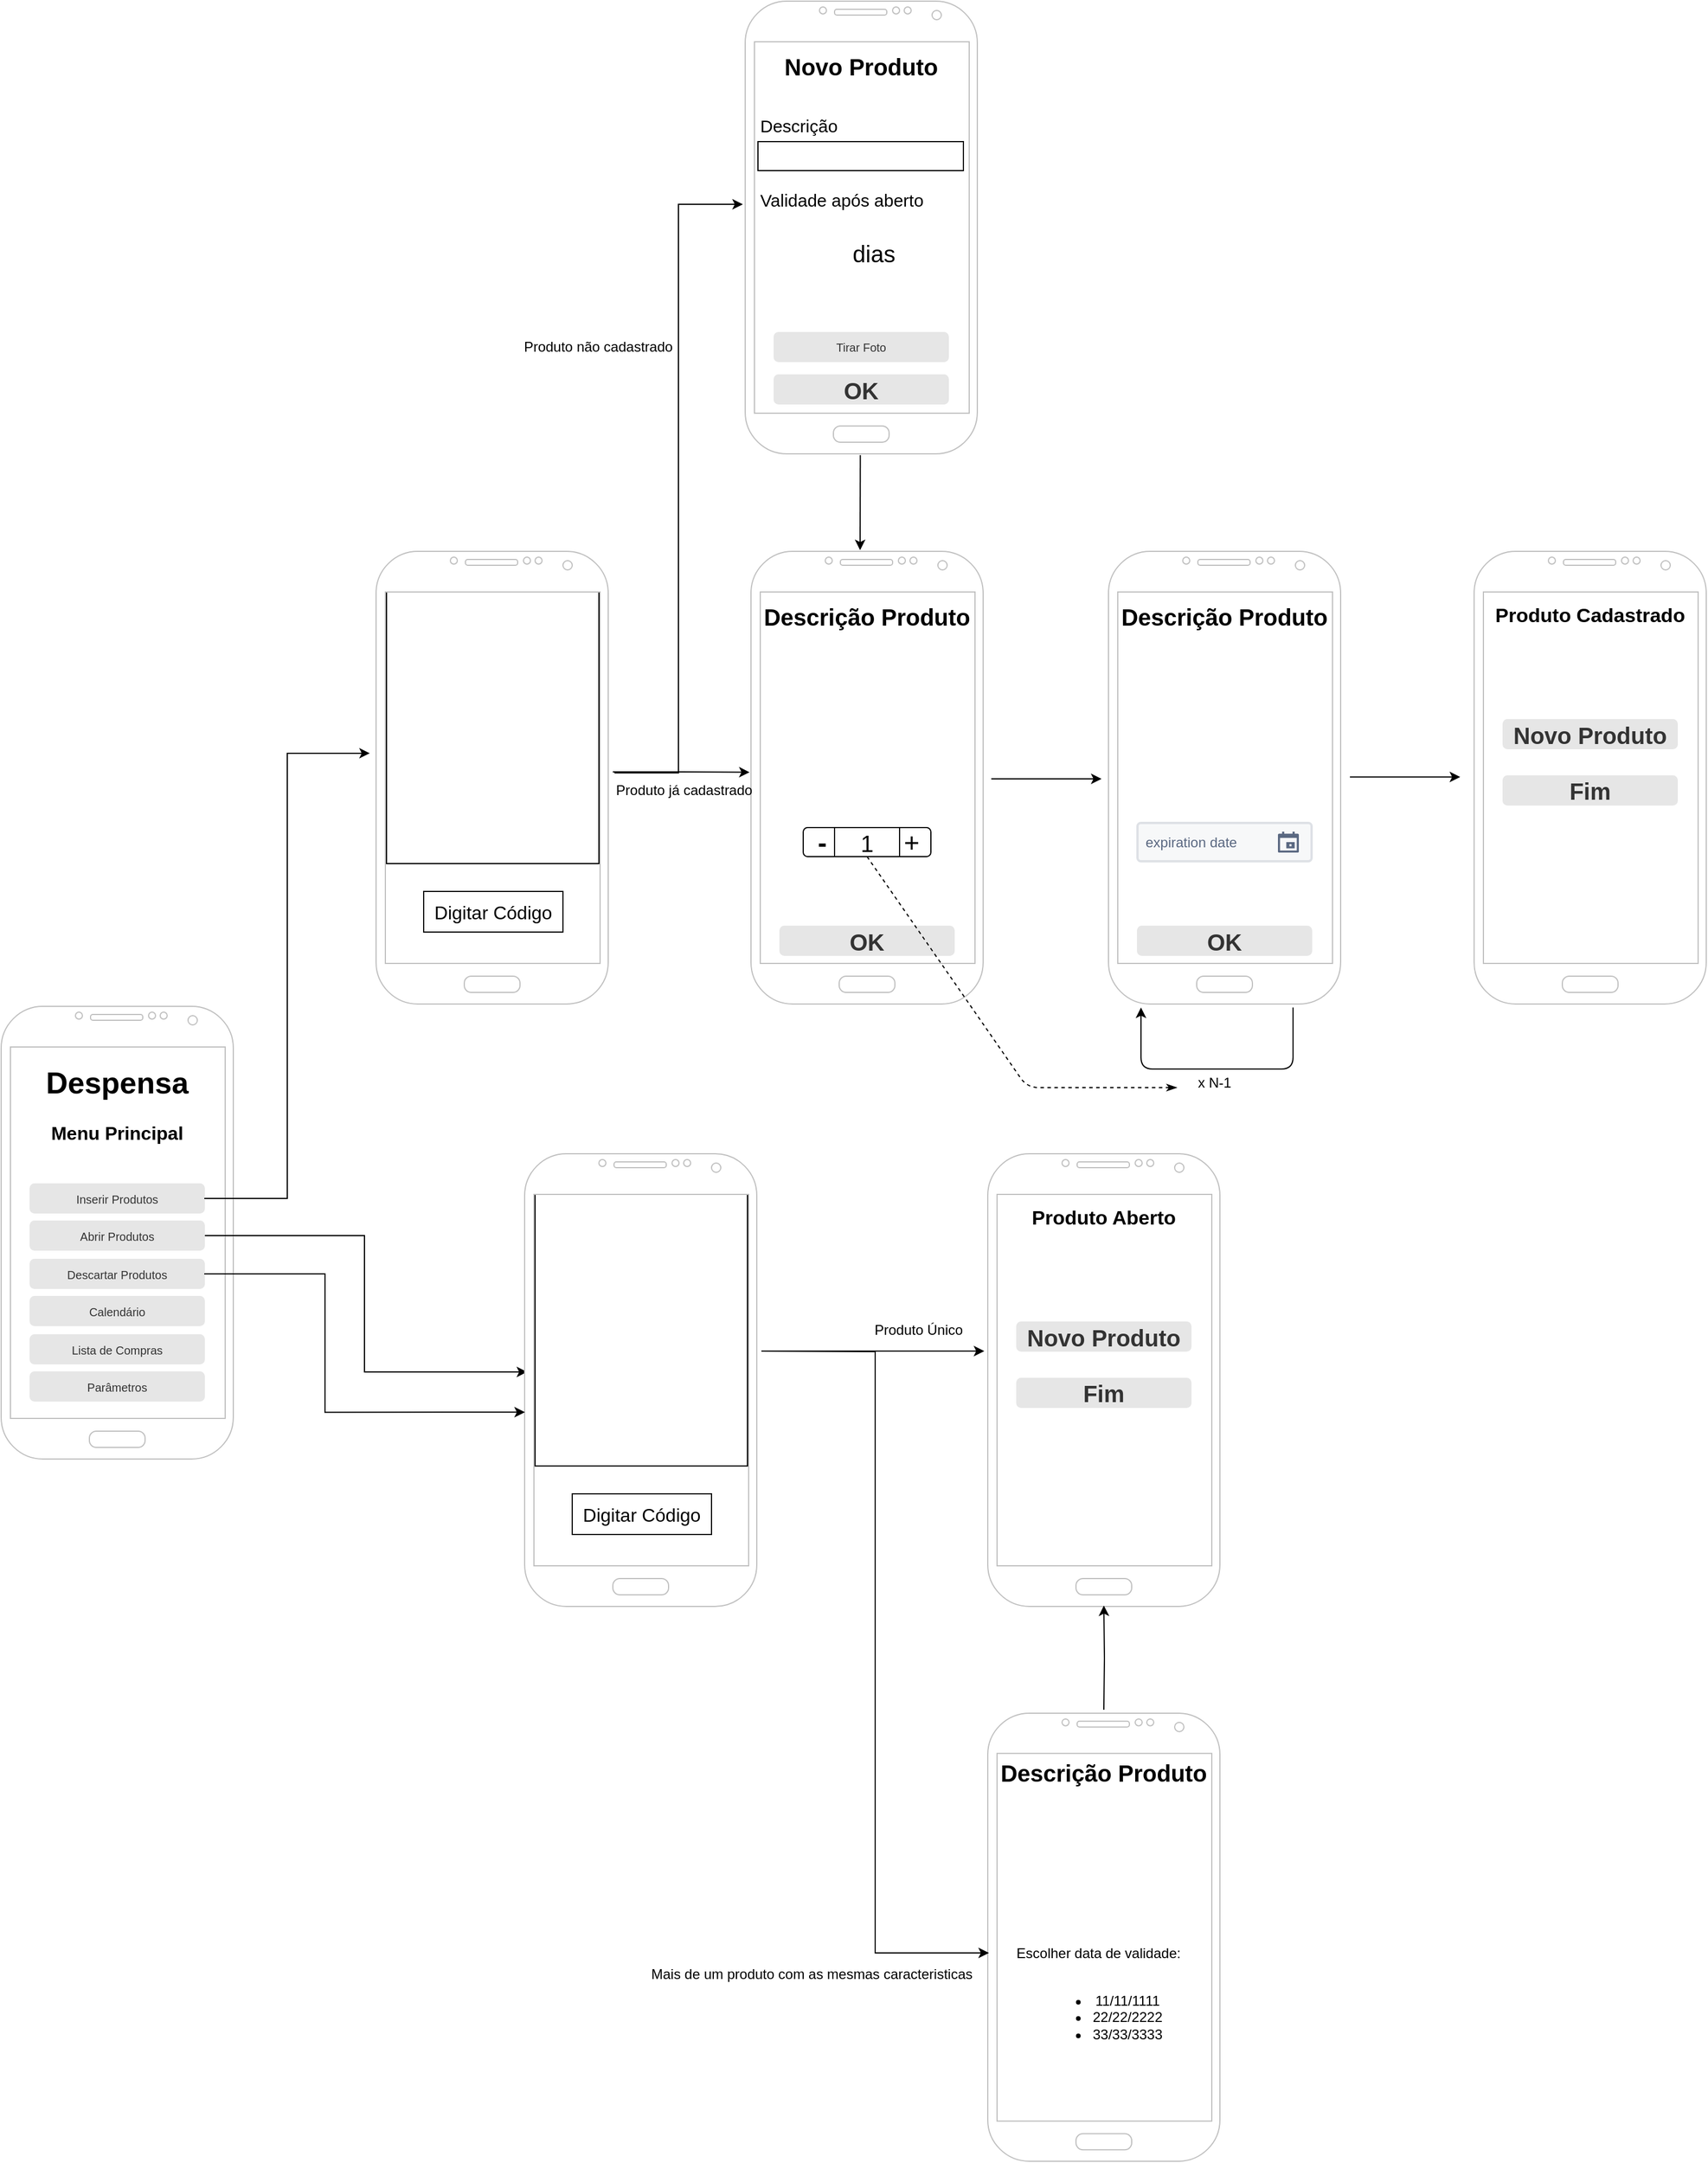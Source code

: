 <mxfile version="13.1.3" type="device"><diagram id="cAjs6_FkIgX-C1AngcUR" name="Page-1"><mxGraphModel dx="1483" dy="1983" grid="0" gridSize="10" guides="1" tooltips="1" connect="1" arrows="1" fold="1" page="0" pageScale="1" pageWidth="827" pageHeight="1169" math="0" shadow="0"><root><mxCell id="0"/><mxCell id="1" parent="0"/><mxCell id="45LWgrY86353dsiU1AuC-24" value="" style="whiteSpace=wrap;html=1;fontSize=16;" parent="1" vertex="1"><mxGeometry x="368" y="-323" width="183" height="234" as="geometry"/></mxCell><mxCell id="45LWgrY86353dsiU1AuC-1" value="" style="verticalLabelPosition=bottom;verticalAlign=top;html=1;shadow=0;dashed=0;strokeWidth=1;shape=mxgraph.android.phone2;strokeColor=#c0c0c0;" parent="1" vertex="1"><mxGeometry x="36" y="34" width="200" height="390" as="geometry"/></mxCell><mxCell id="45LWgrY86353dsiU1AuC-2" value="Despensa" style="text;html=1;strokeColor=none;fillColor=none;align=center;verticalAlign=middle;whiteSpace=wrap;rounded=0;fontStyle=1;fontSize=26;" parent="1" vertex="1"><mxGeometry x="116" y="90" width="40" height="20" as="geometry"/></mxCell><mxCell id="45LWgrY86353dsiU1AuC-5" value="Menu Principal" style="text;html=1;strokeColor=none;fillColor=none;align=center;verticalAlign=middle;whiteSpace=wrap;rounded=0;fontSize=16;fontStyle=1" parent="1" vertex="1"><mxGeometry x="44" y="133" width="184" height="20" as="geometry"/></mxCell><mxCell id="45LWgrY86353dsiU1AuC-6" value="Inserir Produtos" style="rounded=1;html=1;shadow=0;dashed=0;whiteSpace=wrap;fontSize=10;fillColor=#E6E6E6;align=center;strokeColor=#E6E6E6;fontColor=#333333;" parent="1" vertex="1"><mxGeometry x="61" y="187" width="150" height="25" as="geometry"/></mxCell><mxCell id="dS580yQ-QcwcMrz7zGnT-6" style="edgeStyle=orthogonalEdgeStyle;rounded=0;orthogonalLoop=1;jettySize=auto;html=1;exitX=1;exitY=0.5;exitDx=0;exitDy=0;entryX=0.011;entryY=0.482;entryDx=0;entryDy=0;entryPerimeter=0;" edge="1" parent="1" source="45LWgrY86353dsiU1AuC-7" target="dS580yQ-QcwcMrz7zGnT-3"><mxGeometry relative="1" as="geometry"/></mxCell><mxCell id="45LWgrY86353dsiU1AuC-7" value="Abrir Produtos" style="rounded=1;html=1;shadow=0;dashed=0;whiteSpace=wrap;fontSize=10;fillColor=#E6E6E6;align=center;strokeColor=#E6E6E6;fontColor=#333333;" parent="1" vertex="1"><mxGeometry x="61" y="219" width="150" height="25" as="geometry"/></mxCell><mxCell id="45LWgrY86353dsiU1AuC-8" value="Descartar Produtos" style="rounded=1;html=1;shadow=0;dashed=0;whiteSpace=wrap;fontSize=10;fillColor=#E6E6E6;align=center;strokeColor=#E6E6E6;fontColor=#333333;" parent="1" vertex="1"><mxGeometry x="61" y="252" width="150" height="25" as="geometry"/></mxCell><mxCell id="45LWgrY86353dsiU1AuC-9" value="Calendário" style="rounded=1;html=1;shadow=0;dashed=0;whiteSpace=wrap;fontSize=10;fillColor=#E6E6E6;align=center;strokeColor=#E6E6E6;fontColor=#333333;" parent="1" vertex="1"><mxGeometry x="61" y="284" width="150" height="25" as="geometry"/></mxCell><mxCell id="45LWgrY86353dsiU1AuC-10" value="Lista de Compras" style="rounded=1;html=1;shadow=0;dashed=0;whiteSpace=wrap;fontSize=10;fillColor=#E6E6E6;align=center;strokeColor=#E6E6E6;fontColor=#333333;" parent="1" vertex="1"><mxGeometry x="61" y="317" width="150" height="25" as="geometry"/></mxCell><mxCell id="45LWgrY86353dsiU1AuC-11" value="Parâmetros" style="rounded=1;html=1;shadow=0;dashed=0;whiteSpace=wrap;fontSize=10;fillColor=#E6E6E6;align=center;strokeColor=#E6E6E6;fontColor=#333333;" parent="1" vertex="1"><mxGeometry x="61" y="349" width="150" height="25" as="geometry"/></mxCell><mxCell id="45LWgrY86353dsiU1AuC-12" value="" style="verticalLabelPosition=bottom;verticalAlign=top;html=1;shadow=0;dashed=0;strokeWidth=1;shape=mxgraph.android.phone2;strokeColor=#c0c0c0;" parent="1" vertex="1"><mxGeometry x="359" y="-358" width="200" height="390" as="geometry"/></mxCell><mxCell id="45LWgrY86353dsiU1AuC-23" value="" style="shape=image;html=1;verticalAlign=top;verticalLabelPosition=bottom;labelBackgroundColor=#ffffff;imageAspect=0;aspect=fixed;image=https://cdn4.iconfinder.com/data/icons/basic-user-interface-2/512/User_Interface-33-128.png;fontSize=16;" parent="1" vertex="1"><mxGeometry x="718" y="-281" width="128" height="128" as="geometry"/></mxCell><mxCell id="45LWgrY86353dsiU1AuC-25" value="Digitar Código" style="rounded=0;whiteSpace=wrap;html=1;fontSize=16;" parent="1" vertex="1"><mxGeometry x="400" y="-65" width="120" height="35" as="geometry"/></mxCell><mxCell id="45LWgrY86353dsiU1AuC-26" value="" style="endArrow=classic;html=1;fontSize=16;exitX=1;exitY=0.5;exitDx=0;exitDy=0;edgeStyle=elbowEdgeStyle;rounded=0;entryX=-0.027;entryY=0.446;entryDx=0;entryDy=0;entryPerimeter=0;" parent="1" source="45LWgrY86353dsiU1AuC-6" target="45LWgrY86353dsiU1AuC-12" edge="1"><mxGeometry width="50" height="50" relative="1" as="geometry"><mxPoint x="384" y="-52" as="sourcePoint"/><mxPoint x="301" y="-102" as="targetPoint"/></mxGeometry></mxCell><mxCell id="45LWgrY86353dsiU1AuC-28" value="" style="verticalLabelPosition=bottom;verticalAlign=top;html=1;shadow=0;dashed=0;strokeWidth=1;shape=mxgraph.android.phone2;strokeColor=#c0c0c0;" parent="1" vertex="1"><mxGeometry x="677" y="-832" width="200" height="390" as="geometry"/></mxCell><mxCell id="45LWgrY86353dsiU1AuC-31" value="Novo Produto" style="text;html=1;strokeColor=none;fillColor=none;align=center;verticalAlign=middle;whiteSpace=wrap;rounded=0;fontSize=20;fontStyle=1" parent="1" vertex="1"><mxGeometry x="685" y="-786" width="184" height="20" as="geometry"/></mxCell><mxCell id="45LWgrY86353dsiU1AuC-32" value="Descrição" style="text;html=1;strokeColor=none;fillColor=none;align=left;verticalAlign=middle;whiteSpace=wrap;rounded=0;fontSize=15;" parent="1" vertex="1"><mxGeometry x="688" y="-735" width="180" height="20" as="geometry"/></mxCell><mxCell id="45LWgrY86353dsiU1AuC-33" value="" style="rounded=0;whiteSpace=wrap;html=1;fontSize=15;" parent="1" vertex="1"><mxGeometry x="688" y="-711" width="177" height="25" as="geometry"/></mxCell><mxCell id="45LWgrY86353dsiU1AuC-34" value="Tirar Foto" style="rounded=1;html=1;shadow=0;dashed=0;whiteSpace=wrap;fontSize=10;fillColor=#E6E6E6;align=center;strokeColor=#E6E6E6;fontColor=#333333;" parent="1" vertex="1"><mxGeometry x="702" y="-546.5" width="150" height="25" as="geometry"/></mxCell><mxCell id="45LWgrY86353dsiU1AuC-35" value="" style="verticalLabelPosition=bottom;verticalAlign=top;html=1;shadow=0;dashed=0;strokeWidth=1;shape=mxgraph.android.phone2;strokeColor=#c0c0c0;" parent="1" vertex="1"><mxGeometry x="682" y="-358" width="200" height="390" as="geometry"/></mxCell><mxCell id="45LWgrY86353dsiU1AuC-36" value="Descrição Produto" style="text;html=1;strokeColor=none;fillColor=none;align=center;verticalAlign=middle;whiteSpace=wrap;rounded=0;fontSize=20;fontStyle=1" parent="1" vertex="1"><mxGeometry x="690" y="-312" width="184" height="20" as="geometry"/></mxCell><mxCell id="45LWgrY86353dsiU1AuC-39" value="OK" style="rounded=1;html=1;shadow=0;dashed=0;whiteSpace=wrap;fontSize=20;fillColor=#E6E6E6;align=center;strokeColor=#E6E6E6;fontColor=#333333;fontStyle=1" parent="1" vertex="1"><mxGeometry x="707" y="-35" width="150" height="25" as="geometry"/></mxCell><mxCell id="45LWgrY86353dsiU1AuC-45" value="" style="shape=image;html=1;verticalAlign=top;verticalLabelPosition=bottom;labelBackgroundColor=#ffffff;imageAspect=0;aspect=fixed;image=https://cdn4.iconfinder.com/data/icons/basic-user-interface-2/512/User_Interface-33-128.png;fontSize=16;" parent="1" vertex="1"><mxGeometry x="395" y="-281" width="128" height="128" as="geometry"/></mxCell><mxCell id="45LWgrY86353dsiU1AuC-46" value="Validade após aberto" style="text;html=1;strokeColor=none;fillColor=none;align=left;verticalAlign=middle;whiteSpace=wrap;rounded=0;fontSize=15;" parent="1" vertex="1"><mxGeometry x="688" y="-671" width="180" height="20" as="geometry"/></mxCell><mxCell id="45LWgrY86353dsiU1AuC-47" value="" style="shape=image;html=1;verticalAlign=top;verticalLabelPosition=bottom;labelBackgroundColor=#ffffff;imageAspect=0;aspect=fixed;image=https://cdn0.iconfinder.com/data/icons/fatcow/32/numeric_stepper.png;rounded=1;fontSize=15;align=left;" parent="1" vertex="1"><mxGeometry x="702" y="-641" width="52" height="52" as="geometry"/></mxCell><mxCell id="45LWgrY86353dsiU1AuC-48" value="dias" style="text;html=1;strokeColor=none;fillColor=none;align=center;verticalAlign=middle;whiteSpace=wrap;rounded=0;fontSize=20;" parent="1" vertex="1"><mxGeometry x="768" y="-625" width="40" height="20" as="geometry"/></mxCell><mxCell id="45LWgrY86353dsiU1AuC-54" value="" style="endArrow=classic;html=1;fontSize=16;edgeStyle=elbowEdgeStyle;rounded=0;entryX=-0.006;entryY=0.488;entryDx=0;entryDy=0;entryPerimeter=0;" parent="1" target="45LWgrY86353dsiU1AuC-35" edge="1"><mxGeometry width="50" height="50" relative="1" as="geometry"><mxPoint x="563" y="-168" as="sourcePoint"/><mxPoint x="363.6" y="-174.06" as="targetPoint"/></mxGeometry></mxCell><mxCell id="45LWgrY86353dsiU1AuC-55" value="Produto já cadastrado" style="text;html=1;align=center;verticalAlign=middle;resizable=0;points=[];autosize=1;fontSize=12;" parent="1" vertex="1"><mxGeometry x="560" y="-161" width="128" height="18" as="geometry"/></mxCell><mxCell id="45LWgrY86353dsiU1AuC-56" value="" style="endArrow=classic;html=1;fontSize=16;edgeStyle=elbowEdgeStyle;rounded=0;exitX=0.034;exitY=-0.34;exitDx=0;exitDy=0;exitPerimeter=0;" parent="1" source="45LWgrY86353dsiU1AuC-55" edge="1"><mxGeometry width="50" height="50" relative="1" as="geometry"><mxPoint x="564" y="-203" as="sourcePoint"/><mxPoint x="675" y="-657" as="targetPoint"/></mxGeometry></mxCell><mxCell id="45LWgrY86353dsiU1AuC-57" value="Produto não cadastrado" style="text;html=1;align=center;verticalAlign=middle;resizable=0;points=[];autosize=1;fontSize=12;" parent="1" vertex="1"><mxGeometry x="481" y="-543" width="138" height="18" as="geometry"/></mxCell><mxCell id="45LWgrY86353dsiU1AuC-58" value="OK" style="rounded=1;html=1;shadow=0;dashed=0;whiteSpace=wrap;fontSize=20;fillColor=#E6E6E6;align=center;strokeColor=#E6E6E6;fontColor=#333333;fontStyle=1" parent="1" vertex="1"><mxGeometry x="702" y="-510" width="150" height="25" as="geometry"/></mxCell><mxCell id="45LWgrY86353dsiU1AuC-59" value="" style="endArrow=classic;html=1;fontSize=12;exitX=0.496;exitY=1.003;exitDx=0;exitDy=0;exitPerimeter=0;" parent="1" source="45LWgrY86353dsiU1AuC-28" edge="1"><mxGeometry width="50" height="50" relative="1" as="geometry"><mxPoint x="622" y="-375" as="sourcePoint"/><mxPoint x="776" y="-359" as="targetPoint"/></mxGeometry></mxCell><mxCell id="45LWgrY86353dsiU1AuC-69" value="" style="shape=image;html=1;verticalAlign=top;verticalLabelPosition=bottom;labelBackgroundColor=#ffffff;imageAspect=0;aspect=fixed;image=https://cdn4.iconfinder.com/data/icons/basic-user-interface-2/512/User_Interface-33-128.png;fontSize=16;" parent="1" vertex="1"><mxGeometry x="1026" y="-281" width="128" height="128" as="geometry"/></mxCell><mxCell id="45LWgrY86353dsiU1AuC-70" value="" style="verticalLabelPosition=bottom;verticalAlign=top;html=1;shadow=0;dashed=0;strokeWidth=1;shape=mxgraph.android.phone2;strokeColor=#c0c0c0;" parent="1" vertex="1"><mxGeometry x="990" y="-358" width="200" height="390" as="geometry"/></mxCell><mxCell id="45LWgrY86353dsiU1AuC-71" value="Descrição Produto" style="text;html=1;strokeColor=none;fillColor=none;align=center;verticalAlign=middle;whiteSpace=wrap;rounded=0;fontSize=20;fontStyle=1" parent="1" vertex="1"><mxGeometry x="998" y="-312" width="184" height="20" as="geometry"/></mxCell><mxCell id="45LWgrY86353dsiU1AuC-72" value="OK" style="rounded=1;html=1;shadow=0;dashed=0;whiteSpace=wrap;fontSize=20;fillColor=#E6E6E6;align=center;strokeColor=#E6E6E6;fontColor=#333333;fontStyle=1" parent="1" vertex="1"><mxGeometry x="1015" y="-35" width="150" height="25" as="geometry"/></mxCell><mxCell id="45LWgrY86353dsiU1AuC-74" value="expiration date" style="rounded=1;arcSize=9;fillColor=#F7F8F9;align=left;spacingLeft=5;strokeColor=#DEE1E6;html=1;strokeWidth=2;fontColor=#596780;fontSize=12" parent="1" vertex="1"><mxGeometry x="1015" y="-124" width="150" height="33" as="geometry"/></mxCell><mxCell id="45LWgrY86353dsiU1AuC-75" value="" style="shape=mxgraph.gmdl.calendar;fillColor=#5A6881;strokeColor=none" parent="45LWgrY86353dsiU1AuC-74" vertex="1"><mxGeometry x="1" y="0.5" width="18" height="18" relative="1" as="geometry"><mxPoint x="-29" y="-9" as="offset"/></mxGeometry></mxCell><mxCell id="45LWgrY86353dsiU1AuC-78" value="" style="group" parent="1" vertex="1" connectable="0"><mxGeometry x="727" y="-120" width="110" height="25" as="geometry"/></mxCell><mxCell id="45LWgrY86353dsiU1AuC-40" value="-" style="rounded=1;whiteSpace=wrap;html=1;fontSize=23;fontStyle=1;align=center;" parent="45LWgrY86353dsiU1AuC-78" vertex="1"><mxGeometry width="33" height="25" as="geometry"/></mxCell><mxCell id="45LWgrY86353dsiU1AuC-49" value="+" style="rounded=1;whiteSpace=wrap;html=1;fontSize=23;" parent="45LWgrY86353dsiU1AuC-78" vertex="1"><mxGeometry x="77" width="33" height="25" as="geometry"/></mxCell><mxCell id="45LWgrY86353dsiU1AuC-50" value="1" style="rounded=0;whiteSpace=wrap;html=1;fontSize=20;align=center;" parent="45LWgrY86353dsiU1AuC-78" vertex="1"><mxGeometry x="27" width="56" height="25" as="geometry"/></mxCell><mxCell id="45LWgrY86353dsiU1AuC-79" value="" style="endArrow=classic;html=1;fontSize=16;edgeStyle=elbowEdgeStyle;rounded=0;" parent="1" edge="1"><mxGeometry width="50" height="50" relative="1" as="geometry"><mxPoint x="889" y="-162" as="sourcePoint"/><mxPoint x="984" y="-162" as="targetPoint"/></mxGeometry></mxCell><mxCell id="45LWgrY86353dsiU1AuC-82" value="" style="endArrow=classic;html=1;fontSize=12;" parent="1" edge="1"><mxGeometry width="50" height="50" relative="1" as="geometry"><mxPoint x="1149" y="35" as="sourcePoint"/><mxPoint x="1018" y="35" as="targetPoint"/><Array as="points"><mxPoint x="1149" y="88"/><mxPoint x="1018" y="88"/></Array></mxGeometry></mxCell><mxCell id="45LWgrY86353dsiU1AuC-84" value="x N-1" style="edgeLabel;html=1;align=center;verticalAlign=middle;resizable=0;points=[];fontSize=12;" parent="45LWgrY86353dsiU1AuC-82" vertex="1" connectable="0"><mxGeometry x="-0.102" y="-12" relative="1" as="geometry"><mxPoint x="-14.94" y="24" as="offset"/></mxGeometry></mxCell><mxCell id="45LWgrY86353dsiU1AuC-85" value="" style="endArrow=classicThin;dashed=1;html=1;fontSize=12;exitX=0.5;exitY=1;exitDx=0;exitDy=0;endFill=1;" parent="1" source="45LWgrY86353dsiU1AuC-50" edge="1"><mxGeometry width="50" height="50" relative="1" as="geometry"><mxPoint x="914" y="37" as="sourcePoint"/><mxPoint x="1049" y="104" as="targetPoint"/><Array as="points"><mxPoint x="920" y="104"/></Array></mxGeometry></mxCell><mxCell id="45LWgrY86353dsiU1AuC-86" value="" style="verticalLabelPosition=bottom;verticalAlign=top;html=1;shadow=0;dashed=0;strokeWidth=1;shape=mxgraph.android.phone2;strokeColor=#c0c0c0;" parent="1" vertex="1"><mxGeometry x="1305" y="-358" width="200" height="390" as="geometry"/></mxCell><mxCell id="45LWgrY86353dsiU1AuC-88" value="Novo Produto" style="rounded=1;html=1;shadow=0;dashed=0;whiteSpace=wrap;fontSize=20;fillColor=#E6E6E6;align=center;strokeColor=#E6E6E6;fontColor=#333333;fontStyle=1" parent="1" vertex="1"><mxGeometry x="1330" y="-213" width="150" height="25" as="geometry"/></mxCell><mxCell id="45LWgrY86353dsiU1AuC-90" value="Fim" style="rounded=1;html=1;shadow=0;dashed=0;whiteSpace=wrap;fontSize=20;fillColor=#E6E6E6;align=center;strokeColor=#E6E6E6;fontColor=#333333;fontStyle=1" parent="1" vertex="1"><mxGeometry x="1330" y="-164.5" width="150" height="25" as="geometry"/></mxCell><mxCell id="45LWgrY86353dsiU1AuC-93" value="Produto Cadastrado" style="text;html=1;strokeColor=none;fillColor=none;align=center;verticalAlign=middle;whiteSpace=wrap;rounded=0;fontSize=17;fontStyle=1" parent="1" vertex="1"><mxGeometry x="1313" y="-312" width="184" height="20" as="geometry"/></mxCell><mxCell id="45LWgrY86353dsiU1AuC-94" value="" style="endArrow=classic;html=1;fontSize=16;edgeStyle=elbowEdgeStyle;rounded=0;" parent="1" edge="1"><mxGeometry width="50" height="50" relative="1" as="geometry"><mxPoint x="1198" y="-163.59" as="sourcePoint"/><mxPoint x="1293" y="-163.59" as="targetPoint"/></mxGeometry></mxCell><mxCell id="dS580yQ-QcwcMrz7zGnT-2" value="" style="whiteSpace=wrap;html=1;fontSize=16;" vertex="1" parent="1"><mxGeometry x="496" y="196" width="183" height="234" as="geometry"/></mxCell><mxCell id="dS580yQ-QcwcMrz7zGnT-3" value="" style="verticalLabelPosition=bottom;verticalAlign=top;html=1;shadow=0;dashed=0;strokeWidth=1;shape=mxgraph.android.phone2;strokeColor=#c0c0c0;" vertex="1" parent="1"><mxGeometry x="487" y="161" width="200" height="390" as="geometry"/></mxCell><mxCell id="dS580yQ-QcwcMrz7zGnT-4" value="Digitar Código" style="rounded=0;whiteSpace=wrap;html=1;fontSize=16;" vertex="1" parent="1"><mxGeometry x="528" y="454" width="120" height="35" as="geometry"/></mxCell><mxCell id="dS580yQ-QcwcMrz7zGnT-5" value="" style="shape=image;html=1;verticalAlign=top;verticalLabelPosition=bottom;labelBackgroundColor=#ffffff;imageAspect=0;aspect=fixed;image=https://cdn4.iconfinder.com/data/icons/basic-user-interface-2/512/User_Interface-33-128.png;fontSize=16;" vertex="1" parent="1"><mxGeometry x="523" y="238" width="128" height="128" as="geometry"/></mxCell><mxCell id="dS580yQ-QcwcMrz7zGnT-7" value="" style="verticalLabelPosition=bottom;verticalAlign=top;html=1;shadow=0;dashed=0;strokeWidth=1;shape=mxgraph.android.phone2;strokeColor=#c0c0c0;" vertex="1" parent="1"><mxGeometry x="886" y="161" width="200" height="390" as="geometry"/></mxCell><mxCell id="dS580yQ-QcwcMrz7zGnT-8" value="Novo Produto" style="rounded=1;html=1;shadow=0;dashed=0;whiteSpace=wrap;fontSize=20;fillColor=#E6E6E6;align=center;strokeColor=#E6E6E6;fontColor=#333333;fontStyle=1" vertex="1" parent="1"><mxGeometry x="911" y="306" width="150" height="25" as="geometry"/></mxCell><mxCell id="dS580yQ-QcwcMrz7zGnT-9" value="Fim" style="rounded=1;html=1;shadow=0;dashed=0;whiteSpace=wrap;fontSize=20;fillColor=#E6E6E6;align=center;strokeColor=#E6E6E6;fontColor=#333333;fontStyle=1" vertex="1" parent="1"><mxGeometry x="911" y="354.5" width="150" height="25" as="geometry"/></mxCell><mxCell id="dS580yQ-QcwcMrz7zGnT-10" value="Produto Aberto" style="text;html=1;strokeColor=none;fillColor=none;align=center;verticalAlign=middle;whiteSpace=wrap;rounded=0;fontSize=17;fontStyle=1" vertex="1" parent="1"><mxGeometry x="894" y="207" width="184" height="20" as="geometry"/></mxCell><mxCell id="dS580yQ-QcwcMrz7zGnT-11" style="edgeStyle=orthogonalEdgeStyle;rounded=0;orthogonalLoop=1;jettySize=auto;html=1;" edge="1" parent="1"><mxGeometry relative="1" as="geometry"><mxPoint x="691" y="331" as="sourcePoint"/><mxPoint x="883" y="331" as="targetPoint"/></mxGeometry></mxCell><mxCell id="dS580yQ-QcwcMrz7zGnT-12" value="" style="verticalLabelPosition=bottom;verticalAlign=top;html=1;shadow=0;dashed=0;strokeWidth=1;shape=mxgraph.android.phone2;strokeColor=#c0c0c0;" vertex="1" parent="1"><mxGeometry x="886" y="643" width="200" height="386" as="geometry"/></mxCell><mxCell id="dS580yQ-QcwcMrz7zGnT-13" style="edgeStyle=orthogonalEdgeStyle;rounded=0;orthogonalLoop=1;jettySize=auto;html=1;entryX=0.005;entryY=0.535;entryDx=0;entryDy=0;entryPerimeter=0;" edge="1" parent="1" target="dS580yQ-QcwcMrz7zGnT-12"><mxGeometry relative="1" as="geometry"><mxPoint x="691" y="331" as="sourcePoint"/><mxPoint x="893" y="341" as="targetPoint"/></mxGeometry></mxCell><mxCell id="dS580yQ-QcwcMrz7zGnT-14" value="Produto Único" style="text;html=1;align=center;verticalAlign=middle;resizable=0;points=[];autosize=1;" vertex="1" parent="1"><mxGeometry x="783" y="304" width="86" height="18" as="geometry"/></mxCell><mxCell id="dS580yQ-QcwcMrz7zGnT-15" value="Mais de um produto com as mesmas caracteristicas" style="text;html=1;align=center;verticalAlign=middle;resizable=0;points=[];autosize=1;" vertex="1" parent="1"><mxGeometry x="590" y="859" width="287" height="18" as="geometry"/></mxCell><mxCell id="dS580yQ-QcwcMrz7zGnT-16" value="" style="shape=image;html=1;verticalAlign=top;verticalLabelPosition=bottom;labelBackgroundColor=#ffffff;imageAspect=0;aspect=fixed;image=https://cdn4.iconfinder.com/data/icons/basic-user-interface-2/512/User_Interface-33-128.png;fontSize=16;" vertex="1" parent="1"><mxGeometry x="922" y="715" width="128" height="128" as="geometry"/></mxCell><mxCell id="dS580yQ-QcwcMrz7zGnT-17" value="Descrição Produto" style="text;html=1;strokeColor=none;fillColor=none;align=center;verticalAlign=middle;whiteSpace=wrap;rounded=0;fontSize=20;fontStyle=1" vertex="1" parent="1"><mxGeometry x="894" y="684" width="184" height="20" as="geometry"/></mxCell><mxCell id="dS580yQ-QcwcMrz7zGnT-18" value="Escolher data de validade:" style="text;html=1;align=center;verticalAlign=middle;resizable=0;points=[];autosize=1;" vertex="1" parent="1"><mxGeometry x="905" y="841" width="152" height="18" as="geometry"/></mxCell><mxCell id="dS580yQ-QcwcMrz7zGnT-19" value="&lt;ul&gt;&lt;li&gt;&lt;span&gt;11/11/1111&lt;/span&gt;&lt;/li&gt;&lt;li&gt;&lt;span&gt;22/22/2222&lt;/span&gt;&lt;br&gt;&lt;/li&gt;&lt;li&gt;33/33/3333&lt;/li&gt;&lt;/ul&gt;" style="text;strokeColor=none;fillColor=none;html=1;whiteSpace=wrap;verticalAlign=middle;overflow=hidden;align=center;" vertex="1" parent="1"><mxGeometry x="895" y="865" width="183" height="80" as="geometry"/></mxCell><mxCell id="dS580yQ-QcwcMrz7zGnT-20" style="edgeStyle=orthogonalEdgeStyle;rounded=0;orthogonalLoop=1;jettySize=auto;html=1;entryX=0.5;entryY=0.998;entryDx=0;entryDy=0;entryPerimeter=0;" edge="1" parent="1" target="dS580yQ-QcwcMrz7zGnT-7"><mxGeometry relative="1" as="geometry"><mxPoint x="986" y="640" as="sourcePoint"/><mxPoint x="897" y="859.51" as="targetPoint"/></mxGeometry></mxCell><mxCell id="dS580yQ-QcwcMrz7zGnT-21" value="" style="endArrow=classic;html=1;exitX=1;exitY=0.5;exitDx=0;exitDy=0;rounded=0;edgeStyle=orthogonalEdgeStyle;entryX=-0.048;entryY=0.802;entryDx=0;entryDy=0;entryPerimeter=0;" edge="1" parent="1" source="45LWgrY86353dsiU1AuC-8" target="dS580yQ-QcwcMrz7zGnT-2"><mxGeometry width="50" height="50" relative="1" as="geometry"><mxPoint x="581" y="427" as="sourcePoint"/><mxPoint x="468" y="444" as="targetPoint"/><Array as="points"><mxPoint x="315" y="265"/><mxPoint x="315" y="384"/></Array></mxGeometry></mxCell></root></mxGraphModel></diagram></mxfile>